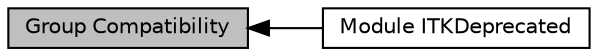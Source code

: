 digraph "Group Compatibility"
{
  edge [fontname="Helvetica",fontsize="10",labelfontname="Helvetica",labelfontsize="10"];
  node [fontname="Helvetica",fontsize="10",shape=box];
  rankdir=LR;
  Node1 [label="Group Compatibility",height=0.2,width=0.4,color="black", fillcolor="grey75", style="filled", fontcolor="black",tooltip=" "];
  Node2 [label="Module ITKDeprecated",height=0.2,width=0.4,color="black", fillcolor="white", style="filled",URL="$group__ITKDeprecated.html",tooltip=" "];
  Node1->Node2 [shape=plaintext, dir="back", style="solid"];
}
